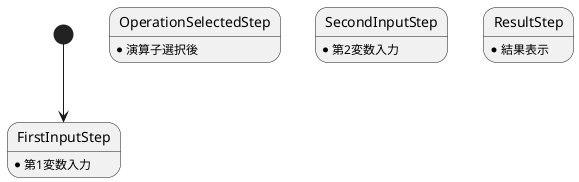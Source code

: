 @startuml steps

FirstInputStep: *第1変数入力
OperationSelectedStep: *演算子選択後
SecondInputStep: *第2変数入力
ResultStep: *結果表示

[*] --> FirstInputStep

@enduml